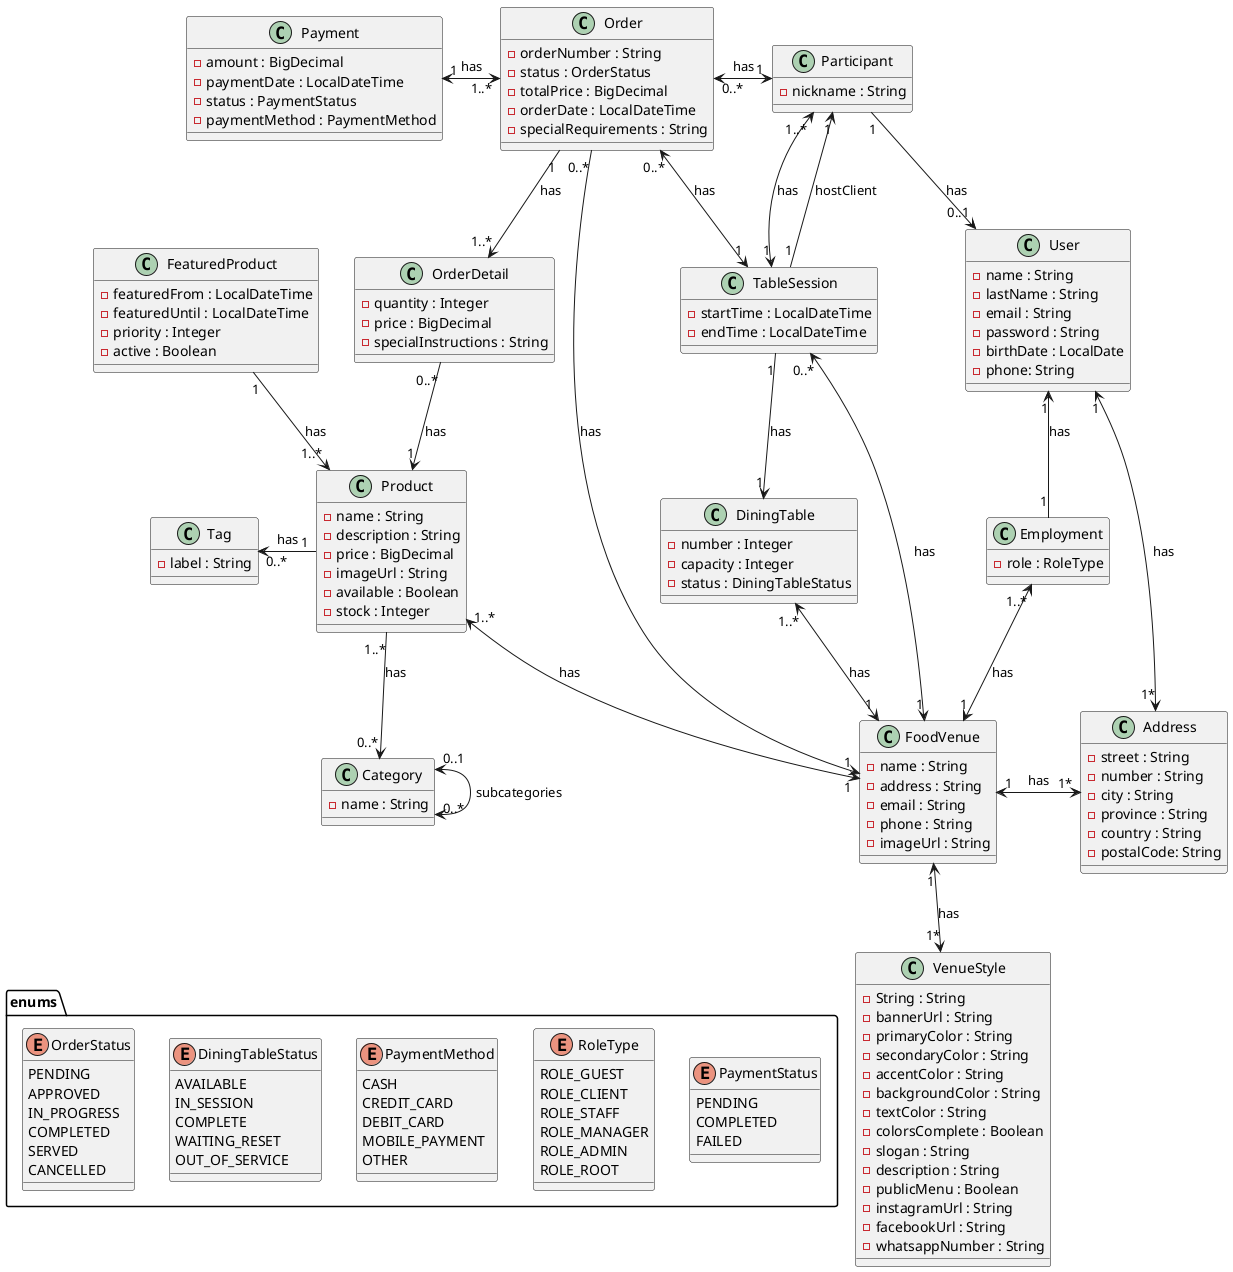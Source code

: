 @startuml


' === Main entities ===

class User {
    - name : String
    - lastName : String
    - email : String
    - password : String
    - birthDate : LocalDate
    - phone: String
}

class Address {
    - street : String
    - number : String
    - city : String
    - province : String
    - country : String
    - postalCode: String
}

class Participant {
    - nickname : String
}

class Employment {
    - role : RoleType
}

class FoodVenue {
    - name : String
    - address : String
    - email : String
    - phone : String
    - imageUrl : String
}

class VenueStyle {
    - String : String
    - bannerUrl : String
    - primaryColor : String
    - secondaryColor : String
    - accentColor : String
    - backgroundColor : String
    - textColor : String
    - colorsComplete : Boolean
    - slogan : String
    - description : String
    - publicMenu : Boolean
    - instagramUrl : String
    - facebookUrl : String
    - whatsappNumber : String
}

class DiningTable {
    - number : Integer
    - capacity : Integer
    - status : DiningTableStatus
}

class TableSession {
    - startTime : LocalDateTime
    - endTime : LocalDateTime
}

class Product {
    - name : String
    - description : String
    - price : BigDecimal
    - imageUrl : String
    - available : Boolean
    - stock : Integer
}

class FeaturedProduct {
    - featuredFrom : LocalDateTime
    - featuredUntil : LocalDateTime
    - priority : Integer
    - active : Boolean
}

class Category {
    - name : String
}

class Tag {
    - label : String
}

class Order {
    - orderNumber : String
    - status : OrderStatus
    - totalPrice : BigDecimal
    - orderDate : LocalDateTime
    - specialRequirements : String
}

class OrderDetail {
    -quantity : Integer
    -price : BigDecimal
    -specialInstructions : String
}

class Payment {
    - amount : BigDecimal
    - paymentDate : LocalDateTime
    - status : PaymentStatus
    - paymentMethod : PaymentMethod
}


' === Enums ===
package enums {
    enum DiningTableStatus {
        AVAILABLE
        IN_SESSION
        COMPLETE
        WAITING_RESET
        OUT_OF_SERVICE
    }

    enum RoleType {
        ROLE_GUEST
        ROLE_CLIENT
        ROLE_STAFF
        ROLE_MANAGER
        ROLE_ADMIN
        ROLE_ROOT
    }

    enum OrderStatus {
        PENDING
        APPROVED
        IN_PROGRESS
        COMPLETED
        SERVED
        CANCELLED
    }

    enum PaymentStatus {
        PENDING
        COMPLETED
        FAILED
    }

    enum PaymentMethod {
      CASH
      CREDIT_CARD
      DEBIT_CARD
      MOBILE_PAYMENT
      OTHER
    }
}

' === Relations ===
FoodVenue "1" <-up-> "1..*" DiningTable : has
FoodVenue "1" <-up-> "0..*" TableSession : has
FoodVenue "1" <-left-> "1..*" Product : has
FoodVenue "1" <-left- "0..*" Order : has
FoodVenue "1" <-up-> "1..*" Employment : has
FoodVenue "1" <-right-> "1*" Address : has
FoodVenue "1" <--> "1*" VenueStyle : has
Product "1..*" -down-> "0..*" Category : has
FeaturedProduct "1" -down-> "1..*" Product : has
Product "1" -left-> "0..*" Tag : has
TableSession "1" <-left-> "0..*" Order : has
TableSession "1" <-up-> "1..*" Participant : has
TableSession "1" --> "1" Participant : hostClient
TableSession "1" -down-> "1" DiningTable : has
Payment "1" <-right-> "1..*" Order : has
Participant "1" <-left-> "0..* " Order : has
Order "1" -down-> "1..*" OrderDetail : has
OrderDetail "0..*" -down-> "1" Product : has
Participant "1" -down-> "0..1" User : has
Employment "1" -up-> "1" User : has
Category "0..1" <--> "0..*" Category : subcategories
User "1" <--> "1*" Address : has





DiningTableStatus -right[hidden]- PaymentMethod
DiningTableStatus -left[hidden]- OrderStatus
PaymentMethod -right[hidden]- RoleType
RoleType -right[hidden]- PaymentStatus
OrderStatus -up[hidden]- Category

@enduml